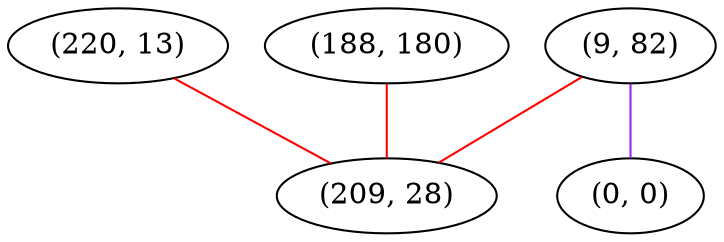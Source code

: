 graph "" {
"(9, 82)";
"(220, 13)";
"(188, 180)";
"(209, 28)";
"(0, 0)";
"(9, 82)" -- "(0, 0)"  [color=purple, key=0, weight=4];
"(9, 82)" -- "(209, 28)"  [color=red, key=0, weight=1];
"(220, 13)" -- "(209, 28)"  [color=red, key=0, weight=1];
"(188, 180)" -- "(209, 28)"  [color=red, key=0, weight=1];
}
